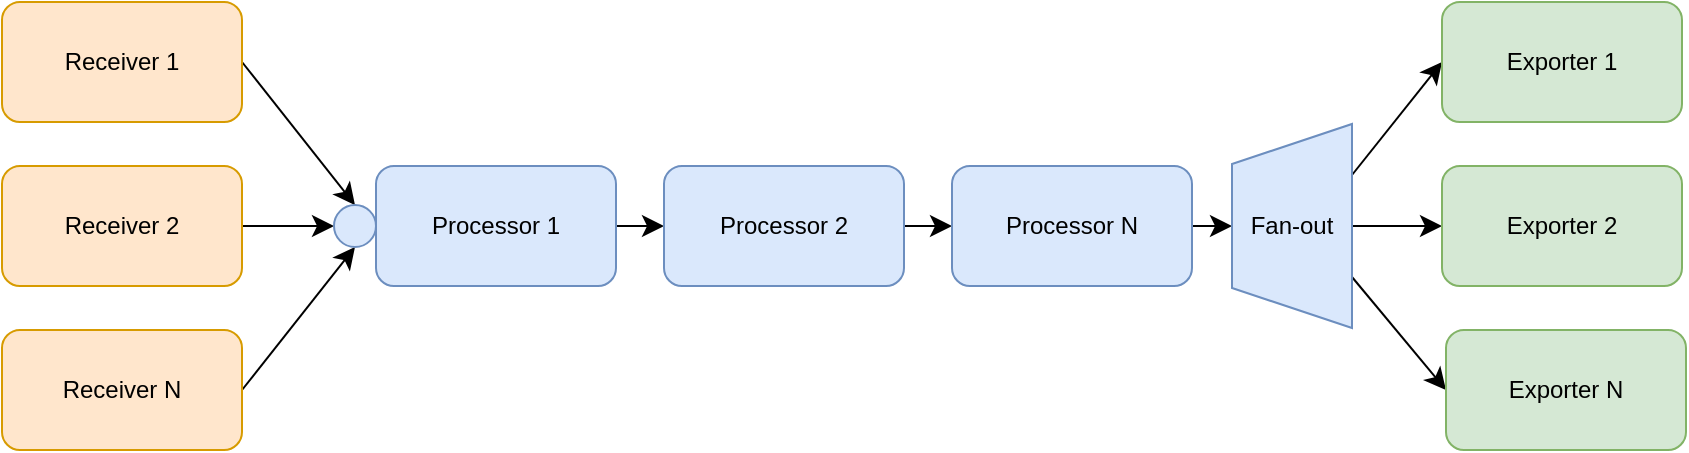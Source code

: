 <mxfile version="24.2.5" type="device">
  <diagram name="Page-1" id="sYrKL_xWYUCk74FfknGi">
    <mxGraphModel dx="1042" dy="538" grid="0" gridSize="10" guides="1" tooltips="1" connect="1" arrows="1" fold="1" page="0" pageScale="1" pageWidth="827" pageHeight="1169" math="0" shadow="0">
      <root>
        <mxCell id="0" />
        <mxCell id="1" parent="0" />
        <mxCell id="sdOXcFOn0OUkeE8_M4C2-26" style="edgeStyle=none;curved=1;rounded=0;orthogonalLoop=1;jettySize=auto;html=1;entryX=0.5;entryY=0;entryDx=0;entryDy=0;fontSize=12;startSize=8;endSize=8;exitX=1;exitY=0.5;exitDx=0;exitDy=0;" edge="1" parent="1" source="sdOXcFOn0OUkeE8_M4C2-3" target="sdOXcFOn0OUkeE8_M4C2-24">
          <mxGeometry relative="1" as="geometry" />
        </mxCell>
        <mxCell id="sdOXcFOn0OUkeE8_M4C2-3" value="Receiver 1" style="rounded=1;whiteSpace=wrap;html=1;fillColor=#ffe6cc;strokeColor=#d79b00;" vertex="1" parent="1">
          <mxGeometry x="-34" y="126" width="120" height="60" as="geometry" />
        </mxCell>
        <mxCell id="sdOXcFOn0OUkeE8_M4C2-15" style="edgeStyle=none;curved=1;rounded=0;orthogonalLoop=1;jettySize=auto;html=1;exitX=1;exitY=0.5;exitDx=0;exitDy=0;fontSize=12;startSize=8;endSize=8;entryX=0;entryY=0.5;entryDx=0;entryDy=0;" edge="1" parent="1" source="sdOXcFOn0OUkeE8_M4C2-4" target="sdOXcFOn0OUkeE8_M4C2-24">
          <mxGeometry relative="1" as="geometry">
            <mxPoint x="130" y="238" as="targetPoint" />
          </mxGeometry>
        </mxCell>
        <mxCell id="sdOXcFOn0OUkeE8_M4C2-4" value="Receiver 2" style="rounded=1;whiteSpace=wrap;html=1;fillColor=#ffe6cc;strokeColor=#d79b00;" vertex="1" parent="1">
          <mxGeometry x="-34" y="208" width="120" height="60" as="geometry" />
        </mxCell>
        <mxCell id="sdOXcFOn0OUkeE8_M4C2-25" style="edgeStyle=none;curved=1;rounded=0;orthogonalLoop=1;jettySize=auto;html=1;entryX=0.5;entryY=1;entryDx=0;entryDy=0;fontSize=12;startSize=8;endSize=8;exitX=1;exitY=0.5;exitDx=0;exitDy=0;" edge="1" parent="1" source="sdOXcFOn0OUkeE8_M4C2-5" target="sdOXcFOn0OUkeE8_M4C2-24">
          <mxGeometry relative="1" as="geometry" />
        </mxCell>
        <mxCell id="sdOXcFOn0OUkeE8_M4C2-5" value="Receiver N" style="rounded=1;whiteSpace=wrap;html=1;fillColor=#ffe6cc;strokeColor=#d79b00;" vertex="1" parent="1">
          <mxGeometry x="-34" y="290" width="120" height="60" as="geometry" />
        </mxCell>
        <mxCell id="sdOXcFOn0OUkeE8_M4C2-17" style="edgeStyle=none;curved=1;rounded=0;orthogonalLoop=1;jettySize=auto;html=1;exitX=1;exitY=0.5;exitDx=0;exitDy=0;entryX=0;entryY=0.5;entryDx=0;entryDy=0;fontSize=12;startSize=8;endSize=8;" edge="1" parent="1" source="sdOXcFOn0OUkeE8_M4C2-6" target="sdOXcFOn0OUkeE8_M4C2-7">
          <mxGeometry relative="1" as="geometry" />
        </mxCell>
        <mxCell id="sdOXcFOn0OUkeE8_M4C2-6" value="Processor 1" style="rounded=1;whiteSpace=wrap;html=1;fillColor=#dae8fc;strokeColor=#6c8ebf;" vertex="1" parent="1">
          <mxGeometry x="153" y="208" width="120" height="60" as="geometry" />
        </mxCell>
        <mxCell id="sdOXcFOn0OUkeE8_M4C2-18" style="edgeStyle=none;curved=1;rounded=0;orthogonalLoop=1;jettySize=auto;html=1;exitX=1;exitY=0.5;exitDx=0;exitDy=0;entryX=0;entryY=0.5;entryDx=0;entryDy=0;fontSize=12;startSize=8;endSize=8;" edge="1" parent="1" source="sdOXcFOn0OUkeE8_M4C2-7" target="sdOXcFOn0OUkeE8_M4C2-8">
          <mxGeometry relative="1" as="geometry" />
        </mxCell>
        <mxCell id="sdOXcFOn0OUkeE8_M4C2-7" value="Processor 2" style="rounded=1;whiteSpace=wrap;html=1;fillColor=#dae8fc;strokeColor=#6c8ebf;" vertex="1" parent="1">
          <mxGeometry x="297" y="208" width="120" height="60" as="geometry" />
        </mxCell>
        <mxCell id="sdOXcFOn0OUkeE8_M4C2-19" style="edgeStyle=none;curved=1;rounded=0;orthogonalLoop=1;jettySize=auto;html=1;exitX=1;exitY=0.5;exitDx=0;exitDy=0;entryX=0.5;entryY=0;entryDx=0;entryDy=0;fontSize=12;startSize=8;endSize=8;" edge="1" parent="1" source="sdOXcFOn0OUkeE8_M4C2-8" target="sdOXcFOn0OUkeE8_M4C2-10">
          <mxGeometry relative="1" as="geometry" />
        </mxCell>
        <mxCell id="sdOXcFOn0OUkeE8_M4C2-8" value="Processor N" style="rounded=1;whiteSpace=wrap;html=1;fillColor=#dae8fc;strokeColor=#6c8ebf;" vertex="1" parent="1">
          <mxGeometry x="441" y="208" width="120" height="60" as="geometry" />
        </mxCell>
        <mxCell id="sdOXcFOn0OUkeE8_M4C2-20" style="edgeStyle=none;curved=1;rounded=0;orthogonalLoop=1;jettySize=auto;html=1;exitX=0.75;exitY=1;exitDx=0;exitDy=0;entryX=0;entryY=0.5;entryDx=0;entryDy=0;fontSize=12;startSize=8;endSize=8;" edge="1" parent="1" source="sdOXcFOn0OUkeE8_M4C2-10" target="sdOXcFOn0OUkeE8_M4C2-11">
          <mxGeometry relative="1" as="geometry" />
        </mxCell>
        <mxCell id="sdOXcFOn0OUkeE8_M4C2-21" style="edgeStyle=none;curved=1;rounded=0;orthogonalLoop=1;jettySize=auto;html=1;exitX=0.5;exitY=1;exitDx=0;exitDy=0;entryX=0;entryY=0.5;entryDx=0;entryDy=0;fontSize=12;startSize=8;endSize=8;" edge="1" parent="1" source="sdOXcFOn0OUkeE8_M4C2-10" target="sdOXcFOn0OUkeE8_M4C2-12">
          <mxGeometry relative="1" as="geometry" />
        </mxCell>
        <mxCell id="sdOXcFOn0OUkeE8_M4C2-22" style="edgeStyle=none;curved=1;rounded=0;orthogonalLoop=1;jettySize=auto;html=1;exitX=0.25;exitY=1;exitDx=0;exitDy=0;entryX=0;entryY=0.5;entryDx=0;entryDy=0;fontSize=12;startSize=8;endSize=8;" edge="1" parent="1" source="sdOXcFOn0OUkeE8_M4C2-10" target="sdOXcFOn0OUkeE8_M4C2-13">
          <mxGeometry relative="1" as="geometry" />
        </mxCell>
        <mxCell id="sdOXcFOn0OUkeE8_M4C2-10" value="Fan-out" style="shape=trapezoid;perimeter=trapezoidPerimeter;whiteSpace=wrap;html=1;fixedSize=1;rotation=0;direction=north;fillColor=#dae8fc;strokeColor=#6c8ebf;" vertex="1" parent="1">
          <mxGeometry x="581" y="187" width="60" height="102" as="geometry" />
        </mxCell>
        <mxCell id="sdOXcFOn0OUkeE8_M4C2-11" value="Exporter 1" style="rounded=1;whiteSpace=wrap;html=1;fillColor=#d5e8d4;strokeColor=#82b366;" vertex="1" parent="1">
          <mxGeometry x="686" y="126" width="120" height="60" as="geometry" />
        </mxCell>
        <mxCell id="sdOXcFOn0OUkeE8_M4C2-12" value="Exporter 2" style="rounded=1;whiteSpace=wrap;html=1;fillColor=#d5e8d4;strokeColor=#82b366;" vertex="1" parent="1">
          <mxGeometry x="686" y="208" width="120" height="60" as="geometry" />
        </mxCell>
        <mxCell id="sdOXcFOn0OUkeE8_M4C2-13" value="Exporter N" style="rounded=1;whiteSpace=wrap;html=1;fillColor=#d5e8d4;strokeColor=#82b366;" vertex="1" parent="1">
          <mxGeometry x="688" y="290" width="120" height="60" as="geometry" />
        </mxCell>
        <mxCell id="sdOXcFOn0OUkeE8_M4C2-24" value="" style="ellipse;whiteSpace=wrap;html=1;aspect=fixed;fillColor=#dae8fc;strokeColor=#6c8ebf;" vertex="1" parent="1">
          <mxGeometry x="132" y="227.5" width="21" height="21" as="geometry" />
        </mxCell>
      </root>
    </mxGraphModel>
  </diagram>
</mxfile>

